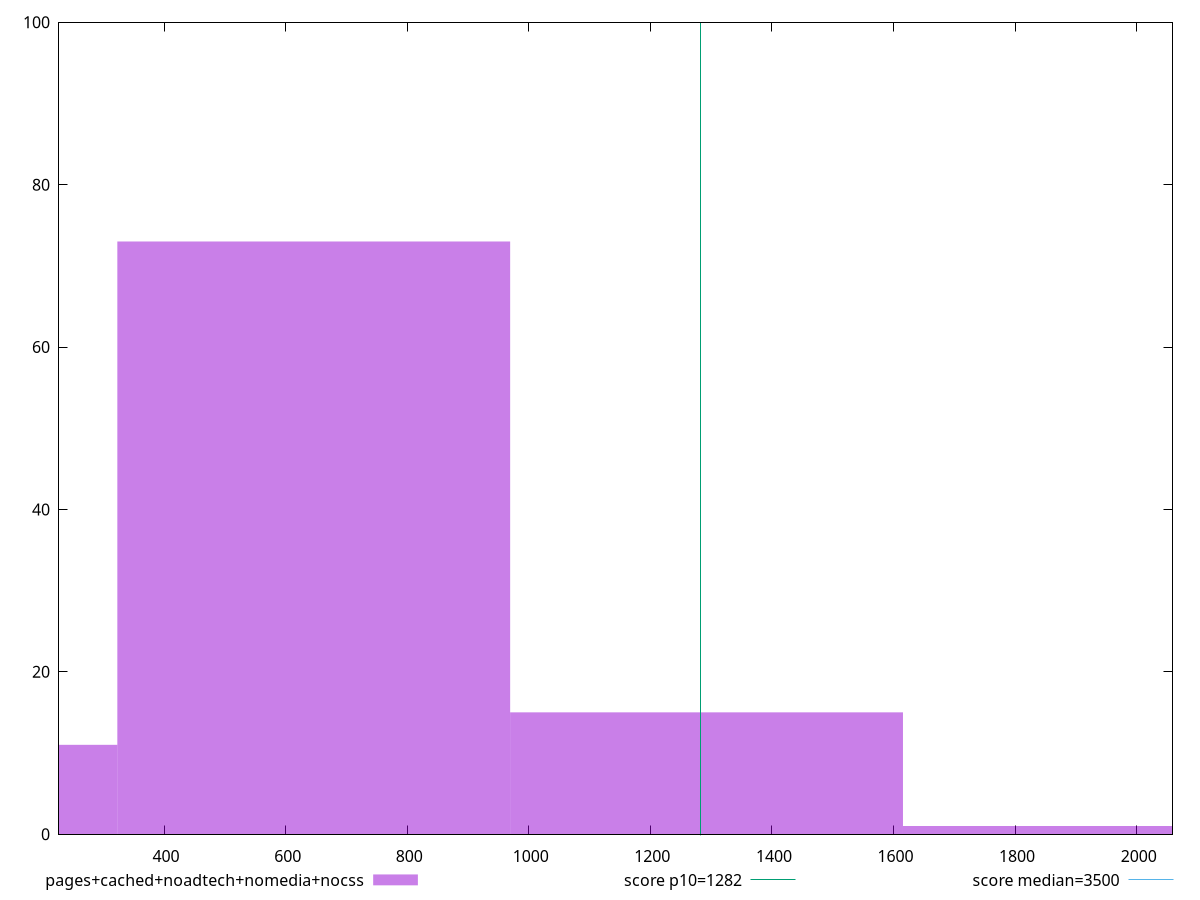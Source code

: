 reset

$pagesCachedNoadtechNomediaNocss <<EOF
646.2290332372326 73
0 11
1292.458066474465 15
1938.6870997116976 1
EOF

set key outside below
set boxwidth 646.2290332372326
set xrange [227.156:2058.9599999999996]
set yrange [0:100]
set trange [0:100]
set style fill transparent solid 0.5 noborder

set parametric
set terminal svg size 640, 490 enhanced background rgb 'white'
set output "report_00015_2021-02-09T16-11-33.973Z/bootup-time/comparison/histogram/4_vs_5.svg"

plot $pagesCachedNoadtechNomediaNocss title "pages+cached+noadtech+nomedia+nocss" with boxes, \
     1282,t title "score p10=1282", \
     3500,t title "score median=3500"

reset
